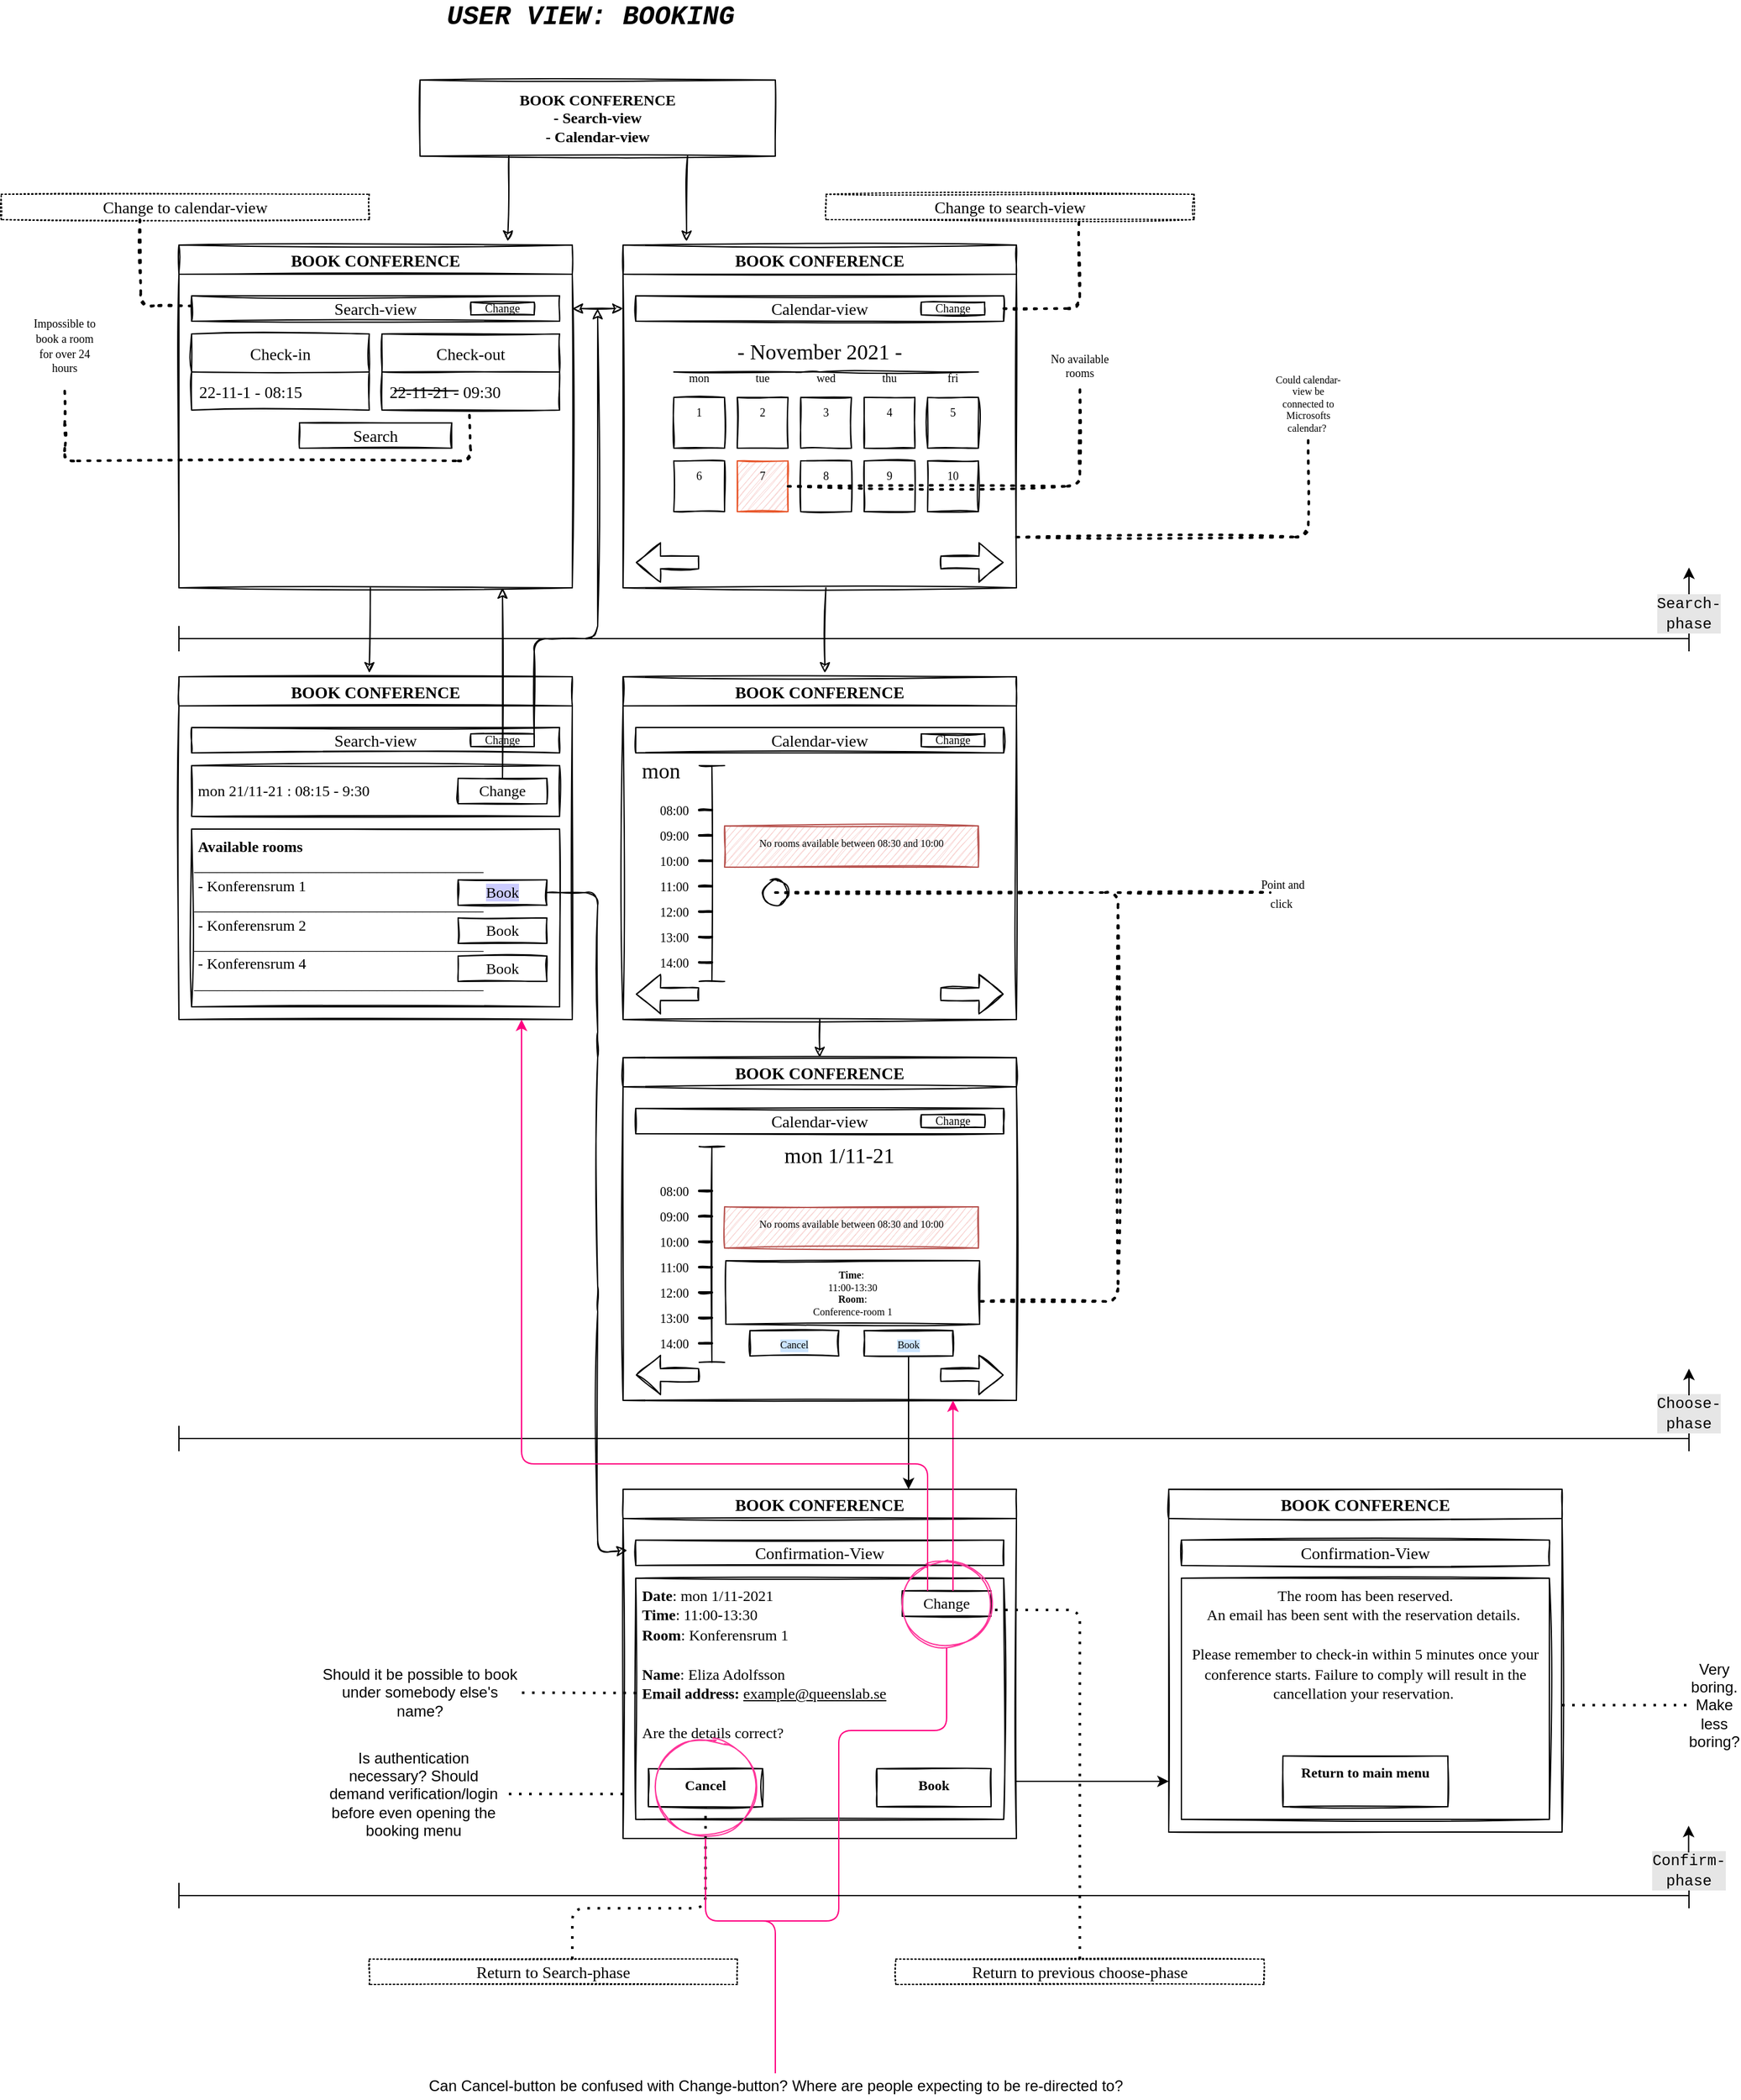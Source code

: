 <mxfile version="14.6.0" type="github"><diagram id="JXZrnU6dK3xMpxj74gyy" name="Page-1"><mxGraphModel dx="4169" dy="1235" grid="0" gridSize="10" guides="1" tooltips="1" connect="1" arrows="1" fold="1" page="1" pageScale="1" pageWidth="827" pageHeight="1169" math="0" shadow="0"><root><mxCell id="0"/><mxCell id="1" parent="0"/><mxCell id="f3gWGGdjy4NmoF_1Ozcr-5" value="BOOK CONFERENCE" style="swimlane;fontFamily=Verdana;fontSize=13;rounded=0;sketch=1;" parent="1" vertex="1"><mxGeometry x="414" y="220" width="310" height="270" as="geometry"/></mxCell><mxCell id="f3gWGGdjy4NmoF_1Ozcr-18" value="Calendar-view" style="whiteSpace=wrap;html=1;fontFamily=Verdana;fontSize=13;rounded=0;sketch=1;" parent="f3gWGGdjy4NmoF_1Ozcr-5" vertex="1"><mxGeometry x="10" y="40" width="290" height="20" as="geometry"/></mxCell><mxCell id="zyLo-k-IU325QEQ1pN6g-35" value="Change" style="rounded=0;whiteSpace=wrap;html=1;fontFamily=Verdana;fontColor=#000000;align=center;verticalAlign=middle;fontSize=9;sketch=1;" parent="f3gWGGdjy4NmoF_1Ozcr-5" vertex="1"><mxGeometry x="235" y="45" width="50" height="10" as="geometry"/></mxCell><mxCell id="zyLo-k-IU325QEQ1pN6g-53" value="- November 2021 -" style="text;html=1;strokeColor=none;fillColor=none;align=center;verticalAlign=middle;whiteSpace=wrap;rounded=0;fontFamily=Verdana;fontSize=17;fontColor=#000000;sketch=1;" parent="f3gWGGdjy4NmoF_1Ozcr-5" vertex="1"><mxGeometry x="20" y="70" width="270" height="30" as="geometry"/></mxCell><mxCell id="zyLo-k-IU325QEQ1pN6g-54" value="" style="endArrow=none;html=1;rounded=1;fontFamily=Courier New;fontSize=21;fontColor=#000000;curved=0;sketch=1;" parent="f3gWGGdjy4NmoF_1Ozcr-5" edge="1"><mxGeometry width="50" height="50" relative="1" as="geometry"><mxPoint x="40" y="100" as="sourcePoint"/><mxPoint x="280" y="100" as="targetPoint"/><Array as="points"><mxPoint x="145" y="100"/></Array></mxGeometry></mxCell><mxCell id="zyLo-k-IU325QEQ1pN6g-103" value="1" style="rounded=0;whiteSpace=wrap;html=1;fontFamily=Verdana;fontSize=9;fontColor=#000000;fillColor=none;align=center;verticalAlign=top;sketch=1;" parent="f3gWGGdjy4NmoF_1Ozcr-5" vertex="1"><mxGeometry x="40" y="120" width="40" height="40" as="geometry"/></mxCell><mxCell id="zyLo-k-IU325QEQ1pN6g-104" value="2" style="rounded=0;whiteSpace=wrap;html=1;fontFamily=Verdana;fontSize=9;fontColor=#000000;fillColor=none;align=center;verticalAlign=top;sketch=1;" parent="f3gWGGdjy4NmoF_1Ozcr-5" vertex="1"><mxGeometry x="90" y="120" width="40" height="40" as="geometry"/></mxCell><mxCell id="zyLo-k-IU325QEQ1pN6g-105" value="3" style="rounded=0;whiteSpace=wrap;html=1;fontFamily=Verdana;fontSize=9;fontColor=#000000;fillColor=none;align=center;verticalAlign=top;sketch=1;" parent="f3gWGGdjy4NmoF_1Ozcr-5" vertex="1"><mxGeometry x="140" y="120" width="40" height="40" as="geometry"/></mxCell><mxCell id="zyLo-k-IU325QEQ1pN6g-106" value="4" style="rounded=0;whiteSpace=wrap;html=1;fontFamily=Verdana;fontSize=9;fontColor=#000000;fillColor=none;align=center;verticalAlign=top;sketch=1;" parent="f3gWGGdjy4NmoF_1Ozcr-5" vertex="1"><mxGeometry x="190" y="120" width="40" height="40" as="geometry"/></mxCell><mxCell id="zyLo-k-IU325QEQ1pN6g-108" value="5" style="rounded=0;whiteSpace=wrap;html=1;fontFamily=Verdana;fontSize=9;fontColor=#000000;fillColor=none;align=center;verticalAlign=top;sketch=1;" parent="f3gWGGdjy4NmoF_1Ozcr-5" vertex="1"><mxGeometry x="240" y="120" width="40" height="40" as="geometry"/></mxCell><mxCell id="zyLo-k-IU325QEQ1pN6g-109" value="6" style="rounded=0;whiteSpace=wrap;html=1;fontFamily=Verdana;fontSize=9;fontColor=#000000;fillColor=none;align=center;verticalAlign=top;sketch=1;" parent="f3gWGGdjy4NmoF_1Ozcr-5" vertex="1"><mxGeometry x="40" y="170" width="40" height="40" as="geometry"/></mxCell><mxCell id="zyLo-k-IU325QEQ1pN6g-110" value="7" style="rounded=0;whiteSpace=wrap;html=1;fontFamily=Verdana;fontSize=9;fillColor=#f8cecc;align=center;verticalAlign=top;strokeColor=#E8562A;sketch=1;" parent="f3gWGGdjy4NmoF_1Ozcr-5" vertex="1"><mxGeometry x="90" y="170" width="40" height="40" as="geometry"/></mxCell><mxCell id="zyLo-k-IU325QEQ1pN6g-111" value="8" style="rounded=0;whiteSpace=wrap;html=1;fontFamily=Verdana;fontSize=9;fontColor=#000000;fillColor=none;align=center;verticalAlign=top;sketch=1;" parent="f3gWGGdjy4NmoF_1Ozcr-5" vertex="1"><mxGeometry x="140" y="170" width="40" height="40" as="geometry"/></mxCell><mxCell id="zyLo-k-IU325QEQ1pN6g-112" value="9" style="rounded=0;whiteSpace=wrap;html=1;fontFamily=Verdana;fontSize=9;fontColor=#000000;fillColor=none;align=center;verticalAlign=top;sketch=1;" parent="f3gWGGdjy4NmoF_1Ozcr-5" vertex="1"><mxGeometry x="190" y="170" width="40" height="40" as="geometry"/></mxCell><mxCell id="zyLo-k-IU325QEQ1pN6g-113" value="10" style="rounded=0;whiteSpace=wrap;html=1;fontFamily=Verdana;fontSize=9;fontColor=#000000;fillColor=none;align=center;verticalAlign=top;sketch=1;" parent="f3gWGGdjy4NmoF_1Ozcr-5" vertex="1"><mxGeometry x="240" y="170" width="40" height="40" as="geometry"/></mxCell><mxCell id="zyLo-k-IU325QEQ1pN6g-114" value="mon" style="text;html=1;strokeColor=none;fillColor=none;align=center;verticalAlign=middle;whiteSpace=wrap;rounded=0;fontFamily=Verdana;fontSize=9;fontColor=#000000;sketch=1;" parent="f3gWGGdjy4NmoF_1Ozcr-5" vertex="1"><mxGeometry x="30" y="90" width="60" height="30" as="geometry"/></mxCell><mxCell id="zyLo-k-IU325QEQ1pN6g-115" value="tue" style="text;html=1;strokeColor=none;fillColor=none;align=center;verticalAlign=middle;whiteSpace=wrap;rounded=0;fontFamily=Verdana;fontSize=9;fontColor=#000000;sketch=1;" parent="f3gWGGdjy4NmoF_1Ozcr-5" vertex="1"><mxGeometry x="80" y="90" width="60" height="30" as="geometry"/></mxCell><mxCell id="zyLo-k-IU325QEQ1pN6g-116" value="wed" style="text;html=1;strokeColor=none;fillColor=none;align=center;verticalAlign=middle;whiteSpace=wrap;rounded=0;fontFamily=Verdana;fontSize=9;fontColor=#000000;sketch=1;" parent="f3gWGGdjy4NmoF_1Ozcr-5" vertex="1"><mxGeometry x="130" y="90" width="60" height="30" as="geometry"/></mxCell><mxCell id="zyLo-k-IU325QEQ1pN6g-118" value="thu" style="text;html=1;strokeColor=none;fillColor=none;align=center;verticalAlign=middle;whiteSpace=wrap;rounded=0;fontFamily=Verdana;fontSize=9;fontColor=#000000;sketch=1;" parent="f3gWGGdjy4NmoF_1Ozcr-5" vertex="1"><mxGeometry x="180" y="90" width="60" height="30" as="geometry"/></mxCell><mxCell id="zyLo-k-IU325QEQ1pN6g-119" value="fri" style="text;html=1;strokeColor=none;fillColor=none;align=center;verticalAlign=middle;whiteSpace=wrap;rounded=0;fontFamily=Verdana;fontSize=9;fontColor=#000000;sketch=1;" parent="f3gWGGdjy4NmoF_1Ozcr-5" vertex="1"><mxGeometry x="230" y="90" width="60" height="30" as="geometry"/></mxCell><mxCell id="J3u3MtIdnGx9U0rs0A85-35" value="" style="shape=flexArrow;endArrow=classic;html=1;rounded=1;fontFamily=Verdana;fontSize=17;fontColor=#000000;curved=0;sketch=1;" parent="f3gWGGdjy4NmoF_1Ozcr-5" edge="1"><mxGeometry width="50" height="50" relative="1" as="geometry"><mxPoint x="60" y="250" as="sourcePoint"/><mxPoint x="10" y="250" as="targetPoint"/></mxGeometry></mxCell><mxCell id="J3u3MtIdnGx9U0rs0A85-36" value="" style="shape=flexArrow;endArrow=classic;html=1;rounded=1;fontFamily=Verdana;fontSize=17;fontColor=#000000;curved=0;sketch=1;" parent="f3gWGGdjy4NmoF_1Ozcr-5" edge="1"><mxGeometry width="50" height="50" relative="1" as="geometry"><mxPoint x="250" y="250" as="sourcePoint"/><mxPoint x="300" y="250" as="targetPoint"/></mxGeometry></mxCell><mxCell id="f3gWGGdjy4NmoF_1Ozcr-19" value="BOOK CONFERENCE" style="swimlane;fontFamily=Verdana;fontSize=13;rounded=0;sketch=1;" parent="1" vertex="1"><mxGeometry x="64" y="220" width="310" height="270" as="geometry"/></mxCell><mxCell id="f3gWGGdjy4NmoF_1Ozcr-20" value="Check-in" style="swimlane;fontStyle=0;childLayout=stackLayout;horizontal=1;startSize=30;horizontalStack=0;resizeParent=1;resizeParentMax=0;resizeLast=0;collapsible=1;marginBottom=0;fontFamily=Verdana;fontSize=13;rounded=0;sketch=1;" parent="f3gWGGdjy4NmoF_1Ozcr-19" vertex="1"><mxGeometry x="10" y="70" width="140" height="60" as="geometry"/></mxCell><mxCell id="f3gWGGdjy4NmoF_1Ozcr-21" value="22-11-1 - 08:15" style="text;strokeColor=none;fillColor=none;align=left;verticalAlign=middle;spacingLeft=4;spacingRight=4;overflow=hidden;points=[[0,0.5],[1,0.5]];portConstraint=eastwest;rotatable=0;fontFamily=Verdana;fontSize=13;rounded=0;sketch=1;" parent="f3gWGGdjy4NmoF_1Ozcr-20" vertex="1"><mxGeometry y="30" width="140" height="30" as="geometry"/></mxCell><mxCell id="f3gWGGdjy4NmoF_1Ozcr-22" value="Check-out" style="swimlane;fontStyle=0;childLayout=stackLayout;horizontal=1;startSize=30;horizontalStack=0;resizeParent=1;resizeParentMax=0;resizeLast=0;collapsible=1;marginBottom=0;fontFamily=Verdana;fontSize=13;rounded=0;sketch=1;" parent="f3gWGGdjy4NmoF_1Ozcr-19" vertex="1"><mxGeometry x="160" y="70" width="140" height="60" as="geometry"/></mxCell><mxCell id="f3gWGGdjy4NmoF_1Ozcr-23" value="22-11-21 - 09:30" style="text;strokeColor=none;fillColor=none;align=left;verticalAlign=middle;spacingLeft=4;spacingRight=4;overflow=hidden;points=[[0,0.5],[1,0.5]];portConstraint=eastwest;rotatable=0;fontFamily=Verdana;fontSize=13;rounded=0;fontColor=#000000;sketch=1;" parent="f3gWGGdjy4NmoF_1Ozcr-22" vertex="1"><mxGeometry y="30" width="140" height="30" as="geometry"/></mxCell><mxCell id="zyLo-k-IU325QEQ1pN6g-11" value="" style="endArrow=none;html=1;rounded=1;fontFamily=Courier New;fontColor=#000000;curved=0;sketch=1;" parent="f3gWGGdjy4NmoF_1Ozcr-22" edge="1"><mxGeometry width="50" height="50" relative="1" as="geometry"><mxPoint x="10" y="44.8" as="sourcePoint"/><mxPoint x="60" y="44.8" as="targetPoint"/></mxGeometry></mxCell><mxCell id="f3gWGGdjy4NmoF_1Ozcr-24" value="Search" style="whiteSpace=wrap;html=1;fontFamily=Verdana;fontSize=13;rounded=0;sketch=1;" parent="f3gWGGdjy4NmoF_1Ozcr-19" vertex="1"><mxGeometry x="95" y="140" width="120" height="20" as="geometry"/></mxCell><mxCell id="f3gWGGdjy4NmoF_1Ozcr-25" value="Search-view" style="whiteSpace=wrap;html=1;fontFamily=Verdana;fontSize=13;rounded=0;sketch=1;" parent="f3gWGGdjy4NmoF_1Ozcr-19" vertex="1"><mxGeometry x="10" y="40" width="290" height="20" as="geometry"/></mxCell><mxCell id="zyLo-k-IU325QEQ1pN6g-36" value="Change" style="rounded=0;whiteSpace=wrap;html=1;fontFamily=Verdana;fontColor=#000000;align=center;verticalAlign=middle;fontSize=9;sketch=1;" parent="f3gWGGdjy4NmoF_1Ozcr-19" vertex="1"><mxGeometry x="230" y="45" width="50" height="10" as="geometry"/></mxCell><mxCell id="f3gWGGdjy4NmoF_1Ozcr-53" value="&lt;font face=&quot;Verdana&quot;&gt;&lt;b&gt;BOOK CONFERENCE&lt;br&gt;- Search-view&lt;br&gt;- Calendar-view&lt;br&gt;&lt;/b&gt;&lt;/font&gt;" style="rounded=0;whiteSpace=wrap;html=1;glass=0;sketch=1;" parent="1" vertex="1"><mxGeometry x="254" y="90" width="280" height="60" as="geometry"/></mxCell><mxCell id="f3gWGGdjy4NmoF_1Ozcr-54" value="" style="endArrow=classic;html=1;rounded=1;curved=0;exitX=0.25;exitY=1;exitDx=0;exitDy=0;entryX=0.836;entryY=-0.011;entryDx=0;entryDy=0;entryPerimeter=0;sketch=1;" parent="1" source="f3gWGGdjy4NmoF_1Ozcr-53" target="f3gWGGdjy4NmoF_1Ozcr-19" edge="1"><mxGeometry width="50" height="50" relative="1" as="geometry"><mxPoint x="364" y="370" as="sourcePoint"/><mxPoint x="414" y="320" as="targetPoint"/></mxGeometry></mxCell><mxCell id="f3gWGGdjy4NmoF_1Ozcr-55" value="" style="endArrow=classic;html=1;rounded=1;curved=0;exitX=0.25;exitY=1;exitDx=0;exitDy=0;entryX=0.836;entryY=-0.011;entryDx=0;entryDy=0;entryPerimeter=0;sketch=1;" parent="1" edge="1"><mxGeometry width="50" height="50" relative="1" as="geometry"><mxPoint x="464.84" y="150" as="sourcePoint"/><mxPoint x="464.0" y="217.14" as="targetPoint"/></mxGeometry></mxCell><mxCell id="f3gWGGdjy4NmoF_1Ozcr-56" value="" style="endArrow=classic;startArrow=classic;html=1;rounded=1;curved=0;sketch=1;" parent="1" edge="1"><mxGeometry width="50" height="50" relative="1" as="geometry"><mxPoint x="374" y="270" as="sourcePoint"/><mxPoint x="414" y="270" as="targetPoint"/></mxGeometry></mxCell><mxCell id="f3gWGGdjy4NmoF_1Ozcr-59" value="Change to search-view" style="whiteSpace=wrap;html=1;fontFamily=Verdana;fontSize=13;rounded=0;dashed=1;dashPattern=1 2;sketch=1;" parent="1" vertex="1"><mxGeometry x="574" y="180" width="290" height="20" as="geometry"/></mxCell><mxCell id="f3gWGGdjy4NmoF_1Ozcr-60" value="Change to calendar-view" style="whiteSpace=wrap;html=1;fontFamily=Verdana;fontSize=13;rounded=0;dashed=1;dashPattern=1 2;sketch=1;" parent="1" vertex="1"><mxGeometry x="-76" y="180" width="290" height="20" as="geometry"/></mxCell><mxCell id="f3gWGGdjy4NmoF_1Ozcr-61" value="" style="endArrow=none;dashed=1;html=1;dashPattern=1 3;strokeWidth=2;rounded=1;curved=0;exitX=1;exitY=0.5;exitDx=0;exitDy=0;entryX=0.687;entryY=1.108;entryDx=0;entryDy=0;entryPerimeter=0;sketch=1;" parent="1" source="f3gWGGdjy4NmoF_1Ozcr-18" target="f3gWGGdjy4NmoF_1Ozcr-59" edge="1"><mxGeometry width="50" height="50" relative="1" as="geometry"><mxPoint x="734" y="270" as="sourcePoint"/><mxPoint x="774" y="210" as="targetPoint"/><Array as="points"><mxPoint x="774" y="270"/></Array></mxGeometry></mxCell><mxCell id="f3gWGGdjy4NmoF_1Ozcr-62" value="" style="endArrow=none;dashed=1;html=1;dashPattern=1 3;strokeWidth=2;rounded=1;curved=0;exitX=0;exitY=0.392;exitDx=0;exitDy=0;entryX=0.687;entryY=1.108;entryDx=0;entryDy=0;entryPerimeter=0;exitPerimeter=0;sketch=1;" parent="1" source="f3gWGGdjy4NmoF_1Ozcr-25" edge="1"><mxGeometry width="50" height="50" relative="1" as="geometry"><mxPoint x="-26" y="267.84" as="sourcePoint"/><mxPoint x="33.23" y="200.0" as="targetPoint"/><Array as="points"><mxPoint x="34" y="267.84"/></Array></mxGeometry></mxCell><mxCell id="zyLo-k-IU325QEQ1pN6g-2" value="" style="endArrow=classic;html=1;rounded=1;curved=0;exitX=0.25;exitY=1;exitDx=0;exitDy=0;entryX=0.836;entryY=-0.011;entryDx=0;entryDy=0;entryPerimeter=0;sketch=1;" parent="1" edge="1"><mxGeometry width="50" height="50" relative="1" as="geometry"><mxPoint x="214.84" y="490" as="sourcePoint"/><mxPoint x="214.0" y="557.03" as="targetPoint"/></mxGeometry></mxCell><mxCell id="zyLo-k-IU325QEQ1pN6g-3" value="" style="endArrow=classic;html=1;rounded=1;curved=0;exitX=0.25;exitY=1;exitDx=0;exitDy=0;entryX=0.836;entryY=-0.011;entryDx=0;entryDy=0;entryPerimeter=0;sketch=1;" parent="1" edge="1"><mxGeometry width="50" height="50" relative="1" as="geometry"><mxPoint x="573.84" y="490" as="sourcePoint"/><mxPoint x="573.0" y="557.03" as="targetPoint"/></mxGeometry></mxCell><mxCell id="zyLo-k-IU325QEQ1pN6g-4" value="BOOK CONFERENCE" style="swimlane;fontFamily=Verdana;fontSize=13;rounded=0;sketch=1;" parent="1" vertex="1"><mxGeometry x="64" y="560" width="310" height="270" as="geometry"/></mxCell><mxCell id="zyLo-k-IU325QEQ1pN6g-10" value="Search-view" style="whiteSpace=wrap;html=1;fontFamily=Verdana;fontSize=13;rounded=0;sketch=1;" parent="zyLo-k-IU325QEQ1pN6g-4" vertex="1"><mxGeometry x="10" y="40" width="290" height="20" as="geometry"/></mxCell><mxCell id="zyLo-k-IU325QEQ1pN6g-25" value="&lt;font face=&quot;Verdana&quot;&gt;&amp;nbsp;mon 21/11-21 : 08:15 - 9:30&lt;/font&gt;" style="rounded=0;whiteSpace=wrap;html=1;fontFamily=Courier New;fontColor=#000000;align=left;sketch=1;" parent="zyLo-k-IU325QEQ1pN6g-4" vertex="1"><mxGeometry x="10" y="70" width="290" height="40" as="geometry"/></mxCell><mxCell id="zyLo-k-IU325QEQ1pN6g-29" value="&lt;font face=&quot;Verdana&quot;&gt;&amp;nbsp;&lt;b&gt;Available&amp;nbsp;rooms&lt;/b&gt;&lt;br&gt;______________________________________&lt;br&gt;&amp;nbsp;- Konferensrum 1&lt;br&gt;______________________________________&lt;br&gt;&amp;nbsp;- Konferensrum 2&lt;br&gt;______________________________________&lt;br&gt;&amp;nbsp;- Konferensrum 4&lt;br&gt;______________________________________&lt;br&gt;&lt;/font&gt;" style="rounded=0;whiteSpace=wrap;html=1;fontFamily=Courier New;fontColor=#000000;align=left;verticalAlign=top;sketch=1;" parent="zyLo-k-IU325QEQ1pN6g-4" vertex="1"><mxGeometry x="10" y="120" width="290" height="140" as="geometry"/></mxCell><mxCell id="zyLo-k-IU325QEQ1pN6g-30" value="Change" style="rounded=0;whiteSpace=wrap;html=1;fontFamily=Verdana;fontColor=#000000;align=center;verticalAlign=middle;sketch=1;" parent="zyLo-k-IU325QEQ1pN6g-4" vertex="1"><mxGeometry x="220" y="80" width="70" height="20" as="geometry"/></mxCell><mxCell id="zyLo-k-IU325QEQ1pN6g-32" value="&lt;span style=&quot;background-color: rgb(204 , 204 , 255)&quot;&gt;Book&lt;/span&gt;" style="whiteSpace=wrap;html=1;fontFamily=Verdana;fontSize=12;rounded=0;sketch=1;" parent="zyLo-k-IU325QEQ1pN6g-4" vertex="1"><mxGeometry x="220" y="160" width="70" height="20" as="geometry"/></mxCell><mxCell id="zyLo-k-IU325QEQ1pN6g-33" value="Book" style="whiteSpace=wrap;html=1;fontFamily=Verdana;fontSize=12;rounded=0;sketch=1;" parent="zyLo-k-IU325QEQ1pN6g-4" vertex="1"><mxGeometry x="220" y="190" width="70" height="20" as="geometry"/></mxCell><mxCell id="zyLo-k-IU325QEQ1pN6g-34" value="Book" style="whiteSpace=wrap;html=1;fontFamily=Verdana;fontSize=12;rounded=0;sketch=1;" parent="zyLo-k-IU325QEQ1pN6g-4" vertex="1"><mxGeometry x="220" y="220" width="70" height="20" as="geometry"/></mxCell><mxCell id="zyLo-k-IU325QEQ1pN6g-44" value="Change" style="rounded=0;whiteSpace=wrap;html=1;fontFamily=Verdana;fontColor=#000000;align=center;verticalAlign=middle;fontSize=9;sketch=1;" parent="zyLo-k-IU325QEQ1pN6g-4" vertex="1"><mxGeometry x="230" y="45" width="50" height="10" as="geometry"/></mxCell><mxCell id="zyLo-k-IU325QEQ1pN6g-31" value="" style="endArrow=classic;html=1;rounded=1;curved=0;exitX=0.5;exitY=0;exitDx=0;exitDy=0;sketch=1;" parent="1" source="zyLo-k-IU325QEQ1pN6g-30" edge="1"><mxGeometry width="50" height="50" relative="1" as="geometry"><mxPoint x="324.84" y="510" as="sourcePoint"/><mxPoint x="319" y="490" as="targetPoint"/></mxGeometry></mxCell><mxCell id="zyLo-k-IU325QEQ1pN6g-37" value="BOOK CONFERENCE" style="swimlane;fontFamily=Verdana;fontSize=13;rounded=0;sketch=1;" parent="1" vertex="1"><mxGeometry x="414" y="560" width="310" height="270" as="geometry"/></mxCell><mxCell id="zyLo-k-IU325QEQ1pN6g-38" value="Calendar-view" style="whiteSpace=wrap;html=1;fontFamily=Verdana;fontSize=13;rounded=0;sketch=1;" parent="zyLo-k-IU325QEQ1pN6g-37" vertex="1"><mxGeometry x="10" y="40" width="290" height="20" as="geometry"/></mxCell><mxCell id="zyLo-k-IU325QEQ1pN6g-43" value="Change" style="rounded=0;whiteSpace=wrap;html=1;fontFamily=Verdana;fontColor=#000000;align=center;verticalAlign=middle;fontSize=9;sketch=1;" parent="zyLo-k-IU325QEQ1pN6g-37" vertex="1"><mxGeometry x="235" y="45" width="50" height="10" as="geometry"/></mxCell><mxCell id="zyLo-k-IU325QEQ1pN6g-123" value="" style="shape=flexArrow;endArrow=classic;html=1;rounded=1;fontFamily=Verdana;fontSize=17;fontColor=#000000;curved=0;sketch=1;" parent="zyLo-k-IU325QEQ1pN6g-37" edge="1"><mxGeometry width="50" height="50" relative="1" as="geometry"><mxPoint x="250" y="250" as="sourcePoint"/><mxPoint x="300" y="250" as="targetPoint"/></mxGeometry></mxCell><mxCell id="zyLo-k-IU325QEQ1pN6g-124" value="" style="shape=flexArrow;endArrow=classic;html=1;rounded=1;fontFamily=Verdana;fontSize=17;fontColor=#000000;curved=0;sketch=1;" parent="zyLo-k-IU325QEQ1pN6g-37" edge="1"><mxGeometry width="50" height="50" relative="1" as="geometry"><mxPoint x="60" y="250" as="sourcePoint"/><mxPoint x="10" y="250" as="targetPoint"/></mxGeometry></mxCell><mxCell id="zyLo-k-IU325QEQ1pN6g-125" value="mon" style="text;html=1;strokeColor=none;fillColor=none;align=center;verticalAlign=middle;whiteSpace=wrap;rounded=0;fontFamily=Verdana;fontSize=17;fontColor=#000000;sketch=1;" parent="zyLo-k-IU325QEQ1pN6g-37" vertex="1"><mxGeometry y="60" width="60" height="30" as="geometry"/></mxCell><mxCell id="zyLo-k-IU325QEQ1pN6g-126" value="" style="shape=crossbar;whiteSpace=wrap;html=1;rounded=1;direction=south;fontFamily=Verdana;fontSize=17;fontColor=#000000;strokeColor=#000000;fillColor=none;align=center;verticalAlign=top;labelBackgroundColor=none;sketch=1;" parent="zyLo-k-IU325QEQ1pN6g-37" vertex="1"><mxGeometry x="60" y="70" width="20" height="170" as="geometry"/></mxCell><mxCell id="zyLo-k-IU325QEQ1pN6g-127" value="" style="line;strokeWidth=2;html=1;rounded=0;labelBackgroundColor=none;fontFamily=Verdana;fontSize=17;fontColor=#000000;fillColor=none;align=center;verticalAlign=top;fontStyle=0;sketch=1;" parent="zyLo-k-IU325QEQ1pN6g-37" vertex="1"><mxGeometry x="60" y="100" width="10" height="10" as="geometry"/></mxCell><mxCell id="zyLo-k-IU325QEQ1pN6g-128" value="08:00" style="text;strokeColor=none;fillColor=none;html=1;fontSize=10;fontStyle=0;verticalAlign=middle;align=center;rounded=0;labelBackgroundColor=none;fontFamily=Verdana;fontColor=#000000;sketch=1;" parent="zyLo-k-IU325QEQ1pN6g-37" vertex="1"><mxGeometry x="20" y="97.5" width="40" height="15" as="geometry"/></mxCell><mxCell id="zyLo-k-IU325QEQ1pN6g-129" value="" style="line;strokeWidth=2;html=1;rounded=0;labelBackgroundColor=none;fontFamily=Verdana;fontSize=17;fontColor=#000000;fillColor=none;align=center;verticalAlign=top;fontStyle=0;sketch=1;" parent="zyLo-k-IU325QEQ1pN6g-37" vertex="1"><mxGeometry x="60" y="120" width="10" height="10" as="geometry"/></mxCell><mxCell id="zyLo-k-IU325QEQ1pN6g-130" value="09:00" style="text;strokeColor=none;fillColor=none;html=1;fontSize=10;fontStyle=0;verticalAlign=middle;align=center;rounded=0;labelBackgroundColor=none;fontFamily=Verdana;fontColor=#000000;sketch=1;" parent="zyLo-k-IU325QEQ1pN6g-37" vertex="1"><mxGeometry x="20" y="117.5" width="40" height="15" as="geometry"/></mxCell><mxCell id="zyLo-k-IU325QEQ1pN6g-142" value="" style="line;strokeWidth=2;html=1;rounded=0;labelBackgroundColor=none;fontFamily=Verdana;fontSize=17;fontColor=#000000;fillColor=none;align=center;verticalAlign=top;fontStyle=0;sketch=1;" parent="zyLo-k-IU325QEQ1pN6g-37" vertex="1"><mxGeometry x="60" y="140" width="10" height="10" as="geometry"/></mxCell><mxCell id="zyLo-k-IU325QEQ1pN6g-143" value="" style="line;strokeWidth=2;html=1;rounded=0;labelBackgroundColor=none;fontFamily=Verdana;fontSize=17;fontColor=#000000;fillColor=none;align=center;verticalAlign=top;fontStyle=0;sketch=1;" parent="zyLo-k-IU325QEQ1pN6g-37" vertex="1"><mxGeometry x="60" y="160" width="10" height="10" as="geometry"/></mxCell><mxCell id="zyLo-k-IU325QEQ1pN6g-144" value="" style="line;strokeWidth=2;html=1;rounded=0;labelBackgroundColor=none;fontFamily=Verdana;fontSize=17;fontColor=#000000;fillColor=none;align=center;verticalAlign=top;fontStyle=0;sketch=1;" parent="zyLo-k-IU325QEQ1pN6g-37" vertex="1"><mxGeometry x="60" y="180" width="10" height="10" as="geometry"/></mxCell><mxCell id="zyLo-k-IU325QEQ1pN6g-145" value="" style="line;strokeWidth=2;html=1;rounded=0;labelBackgroundColor=none;fontFamily=Verdana;fontSize=17;fontColor=#000000;fillColor=none;align=center;verticalAlign=top;fontStyle=0;sketch=1;" parent="zyLo-k-IU325QEQ1pN6g-37" vertex="1"><mxGeometry x="60" y="200" width="10" height="10" as="geometry"/></mxCell><mxCell id="zyLo-k-IU325QEQ1pN6g-161" value="" style="line;strokeWidth=2;html=1;rounded=0;labelBackgroundColor=none;fontFamily=Verdana;fontSize=17;fontColor=#000000;fillColor=none;align=center;verticalAlign=top;fontStyle=0;sketch=1;" parent="zyLo-k-IU325QEQ1pN6g-37" vertex="1"><mxGeometry x="60" y="220" width="10" height="10" as="geometry"/></mxCell><mxCell id="zyLo-k-IU325QEQ1pN6g-178" value="10:00" style="text;strokeColor=none;fillColor=none;html=1;fontSize=10;fontStyle=0;verticalAlign=middle;align=center;rounded=0;labelBackgroundColor=none;fontFamily=Verdana;fontColor=#000000;sketch=1;" parent="zyLo-k-IU325QEQ1pN6g-37" vertex="1"><mxGeometry x="20" y="137.5" width="40" height="15" as="geometry"/></mxCell><mxCell id="zyLo-k-IU325QEQ1pN6g-179" value="11:00" style="text;strokeColor=none;fillColor=none;html=1;fontSize=10;fontStyle=0;verticalAlign=middle;align=center;rounded=0;labelBackgroundColor=none;fontFamily=Verdana;fontColor=#000000;sketch=1;" parent="zyLo-k-IU325QEQ1pN6g-37" vertex="1"><mxGeometry x="20" y="157.5" width="40" height="15" as="geometry"/></mxCell><mxCell id="zyLo-k-IU325QEQ1pN6g-180" value="12:00" style="text;strokeColor=none;fillColor=none;html=1;fontSize=10;fontStyle=0;verticalAlign=middle;align=center;rounded=0;labelBackgroundColor=none;fontFamily=Verdana;fontColor=#000000;sketch=1;" parent="zyLo-k-IU325QEQ1pN6g-37" vertex="1"><mxGeometry x="20" y="177.5" width="40" height="15" as="geometry"/></mxCell><mxCell id="zyLo-k-IU325QEQ1pN6g-181" value="13:00" style="text;strokeColor=none;fillColor=none;html=1;fontSize=10;fontStyle=0;verticalAlign=middle;align=center;rounded=0;labelBackgroundColor=none;fontFamily=Verdana;fontColor=#000000;sketch=1;" parent="zyLo-k-IU325QEQ1pN6g-37" vertex="1"><mxGeometry x="20" y="197.5" width="40" height="15" as="geometry"/></mxCell><mxCell id="zyLo-k-IU325QEQ1pN6g-182" value="14:00" style="text;strokeColor=none;fillColor=none;html=1;fontSize=10;fontStyle=0;verticalAlign=middle;align=center;rounded=0;labelBackgroundColor=none;fontFamily=Verdana;fontColor=#000000;sketch=1;" parent="zyLo-k-IU325QEQ1pN6g-37" vertex="1"><mxGeometry x="20" y="217.5" width="40" height="15" as="geometry"/></mxCell><mxCell id="zyLo-k-IU325QEQ1pN6g-184" value="&lt;font style=&quot;font-size: 8px&quot;&gt;No rooms available between 08:30 and 10:00&lt;/font&gt;" style="rounded=0;whiteSpace=wrap;html=1;labelBackgroundColor=none;fontFamily=Verdana;fontSize=10;strokeColor=#b85450;fillColor=#f8cecc;align=center;verticalAlign=top;sketch=1;" parent="zyLo-k-IU325QEQ1pN6g-37" vertex="1"><mxGeometry x="80" y="117.5" width="200" height="32.5" as="geometry"/></mxCell><mxCell id="J3u3MtIdnGx9U0rs0A85-2" value="" style="ellipse;whiteSpace=wrap;html=1;aspect=fixed;sketch=1;" parent="zyLo-k-IU325QEQ1pN6g-37" vertex="1"><mxGeometry x="110" y="160" width="20" height="20" as="geometry"/></mxCell><mxCell id="zyLo-k-IU325QEQ1pN6g-50" value="&lt;font face=&quot;Courier New&quot; size=&quot;1&quot;&gt;&lt;i&gt;&lt;b style=&quot;font-size: 21px&quot;&gt;USER VIEW: BOOKING&lt;/b&gt;&lt;/i&gt;&lt;/font&gt;" style="text;html=1;align=center;verticalAlign=middle;resizable=0;points=[];autosize=1;strokeColor=none;fillColor=none;fontSize=9;fontFamily=Verdana;fontColor=#000000;sketch=1;" parent="1" vertex="1"><mxGeometry x="268" y="30" width="240" height="20" as="geometry"/></mxCell><mxCell id="zyLo-k-IU325QEQ1pN6g-52" value="" style="endArrow=classic;html=1;rounded=1;curved=0;exitX=0.5;exitY=0;exitDx=0;exitDy=0;sketch=1;" parent="1" edge="1"><mxGeometry width="50" height="50" relative="1" as="geometry"><mxPoint x="344" y="610" as="sourcePoint"/><mxPoint x="394" y="270" as="targetPoint"/><Array as="points"><mxPoint x="344" y="530"/><mxPoint x="394" y="530"/></Array></mxGeometry></mxCell><mxCell id="zyLo-k-IU325QEQ1pN6g-101" value="" style="endArrow=none;dashed=1;html=1;dashPattern=1 3;strokeWidth=2;rounded=1;fontFamily=Courier New;fontSize=14;fontColor=#000000;curved=0;entryX=0.492;entryY=1.029;entryDx=0;entryDy=0;entryPerimeter=0;sketch=1;" parent="1" target="f3gWGGdjy4NmoF_1Ozcr-23" edge="1"><mxGeometry width="50" height="50" relative="1" as="geometry"><mxPoint x="-26" y="335" as="sourcePoint"/><mxPoint x="294" y="390" as="targetPoint"/><Array as="points"><mxPoint x="-26" y="370"/><mxPoint x="-26" y="390"/><mxPoint x="294" y="390"/></Array></mxGeometry></mxCell><mxCell id="zyLo-k-IU325QEQ1pN6g-102" value="&lt;font face=&quot;Verdana&quot;&gt;&lt;span style=&quot;font-style: normal&quot;&gt;Impossible to book a room for over 24 hours&lt;/span&gt;&lt;/font&gt;" style="text;html=1;strokeColor=none;fillColor=none;align=center;verticalAlign=middle;whiteSpace=wrap;rounded=0;fontFamily=Courier New;fontSize=9;fontColor=#000000;fontStyle=2;sketch=1;" parent="1" vertex="1"><mxGeometry x="-56" y="260" width="60" height="80" as="geometry"/></mxCell><mxCell id="zyLo-k-IU325QEQ1pN6g-120" value="" style="endArrow=none;dashed=1;html=1;dashPattern=1 3;strokeWidth=2;rounded=1;fontFamily=Verdana;fontSize=9;fontColor=#000000;curved=0;exitX=1;exitY=0.5;exitDx=0;exitDy=0;sketch=1;" parent="1" source="zyLo-k-IU325QEQ1pN6g-110" edge="1"><mxGeometry width="50" height="50" relative="1" as="geometry"><mxPoint x="544" y="400" as="sourcePoint"/><mxPoint x="774" y="330" as="targetPoint"/><Array as="points"><mxPoint x="774" y="410"/></Array></mxGeometry></mxCell><mxCell id="zyLo-k-IU325QEQ1pN6g-122" value="No available rooms" style="text;html=1;strokeColor=none;fillColor=none;align=center;verticalAlign=middle;whiteSpace=wrap;rounded=0;fontFamily=Verdana;fontSize=9;fontColor=#000000;sketch=1;" parent="1" vertex="1"><mxGeometry x="744" y="300" width="60" height="30" as="geometry"/></mxCell><mxCell id="zyLo-k-IU325QEQ1pN6g-185" value="" style="endArrow=none;dashed=1;html=1;dashPattern=1 3;strokeWidth=2;rounded=1;fontFamily=Verdana;fontSize=9;fontColor=#000000;curved=0;exitX=1;exitY=0.5;exitDx=0;exitDy=0;sketch=1;" parent="1" edge="1"><mxGeometry width="50" height="50" relative="1" as="geometry"><mxPoint x="724" y="450" as="sourcePoint"/><mxPoint x="954" y="370" as="targetPoint"/><Array as="points"><mxPoint x="954" y="450"/></Array></mxGeometry></mxCell><mxCell id="zyLo-k-IU325QEQ1pN6g-186" value="Could calendar-view be connected to Microsofts calendar?&amp;nbsp;" style="text;html=1;strokeColor=none;fillColor=none;align=center;verticalAlign=middle;whiteSpace=wrap;rounded=0;labelBackgroundColor=none;fontFamily=Verdana;fontSize=8;fontColor=#000000;sketch=1;" parent="1" vertex="1"><mxGeometry x="924" y="330" width="60" height="30" as="geometry"/></mxCell><mxCell id="zyLo-k-IU325QEQ1pN6g-187" value="BOOK CONFERENCE" style="swimlane;fontFamily=Verdana;fontSize=13;rounded=0;sketch=1;" parent="1" vertex="1"><mxGeometry x="414" y="860" width="310" height="270" as="geometry"/></mxCell><mxCell id="zyLo-k-IU325QEQ1pN6g-188" value="Calendar-view" style="whiteSpace=wrap;html=1;fontFamily=Verdana;fontSize=13;rounded=0;sketch=1;" parent="zyLo-k-IU325QEQ1pN6g-187" vertex="1"><mxGeometry x="10" y="40" width="290" height="20" as="geometry"/></mxCell><mxCell id="zyLo-k-IU325QEQ1pN6g-189" value="Change" style="rounded=0;whiteSpace=wrap;html=1;fontFamily=Verdana;fontColor=#000000;align=center;verticalAlign=middle;fontSize=9;sketch=1;" parent="zyLo-k-IU325QEQ1pN6g-187" vertex="1"><mxGeometry x="235" y="45" width="50" height="10" as="geometry"/></mxCell><mxCell id="zyLo-k-IU325QEQ1pN6g-190" value="" style="shape=flexArrow;endArrow=classic;html=1;rounded=1;fontFamily=Verdana;fontSize=17;fontColor=#000000;curved=0;sketch=1;" parent="zyLo-k-IU325QEQ1pN6g-187" edge="1"><mxGeometry width="50" height="50" relative="1" as="geometry"><mxPoint x="250" y="250" as="sourcePoint"/><mxPoint x="300" y="250" as="targetPoint"/></mxGeometry></mxCell><mxCell id="zyLo-k-IU325QEQ1pN6g-191" value="" style="shape=flexArrow;endArrow=classic;html=1;rounded=1;fontFamily=Verdana;fontSize=17;fontColor=#000000;curved=0;sketch=1;" parent="zyLo-k-IU325QEQ1pN6g-187" edge="1"><mxGeometry width="50" height="50" relative="1" as="geometry"><mxPoint x="60" y="250" as="sourcePoint"/><mxPoint x="10" y="250" as="targetPoint"/></mxGeometry></mxCell><mxCell id="zyLo-k-IU325QEQ1pN6g-192" value="mon 1/11-21" style="text;html=1;strokeColor=none;fillColor=none;align=center;verticalAlign=middle;whiteSpace=wrap;rounded=0;fontFamily=Verdana;fontSize=17;fontColor=#000000;sketch=1;" parent="zyLo-k-IU325QEQ1pN6g-187" vertex="1"><mxGeometry x="106" y="70" width="129" height="15" as="geometry"/></mxCell><mxCell id="zyLo-k-IU325QEQ1pN6g-193" value="" style="shape=crossbar;whiteSpace=wrap;html=1;rounded=1;direction=south;fontFamily=Verdana;fontSize=17;fontColor=#000000;strokeColor=#000000;fillColor=none;align=center;verticalAlign=top;labelBackgroundColor=none;sketch=1;" parent="zyLo-k-IU325QEQ1pN6g-187" vertex="1"><mxGeometry x="60" y="70" width="20" height="170" as="geometry"/></mxCell><mxCell id="zyLo-k-IU325QEQ1pN6g-194" value="" style="line;strokeWidth=2;html=1;rounded=0;labelBackgroundColor=none;fontFamily=Verdana;fontSize=17;fontColor=#000000;fillColor=none;align=center;verticalAlign=top;fontStyle=0;sketch=1;" parent="zyLo-k-IU325QEQ1pN6g-187" vertex="1"><mxGeometry x="60" y="100" width="10" height="10" as="geometry"/></mxCell><mxCell id="zyLo-k-IU325QEQ1pN6g-195" value="08:00" style="text;strokeColor=none;fillColor=none;html=1;fontSize=10;fontStyle=0;verticalAlign=middle;align=center;rounded=0;labelBackgroundColor=none;fontFamily=Verdana;fontColor=#000000;sketch=1;" parent="zyLo-k-IU325QEQ1pN6g-187" vertex="1"><mxGeometry x="20" y="97.5" width="40" height="15" as="geometry"/></mxCell><mxCell id="zyLo-k-IU325QEQ1pN6g-196" value="" style="line;strokeWidth=2;html=1;rounded=0;labelBackgroundColor=none;fontFamily=Verdana;fontSize=17;fontColor=#000000;fillColor=none;align=center;verticalAlign=top;fontStyle=0;sketch=1;" parent="zyLo-k-IU325QEQ1pN6g-187" vertex="1"><mxGeometry x="60" y="120" width="10" height="10" as="geometry"/></mxCell><mxCell id="zyLo-k-IU325QEQ1pN6g-197" value="09:00" style="text;strokeColor=none;fillColor=none;html=1;fontSize=10;fontStyle=0;verticalAlign=middle;align=center;rounded=0;labelBackgroundColor=none;fontFamily=Verdana;fontColor=#000000;sketch=1;" parent="zyLo-k-IU325QEQ1pN6g-187" vertex="1"><mxGeometry x="20" y="117.5" width="40" height="15" as="geometry"/></mxCell><mxCell id="zyLo-k-IU325QEQ1pN6g-198" value="" style="line;strokeWidth=2;html=1;rounded=0;labelBackgroundColor=none;fontFamily=Verdana;fontSize=17;fontColor=#000000;fillColor=none;align=center;verticalAlign=top;fontStyle=0;sketch=1;" parent="zyLo-k-IU325QEQ1pN6g-187" vertex="1"><mxGeometry x="60" y="140" width="10" height="10" as="geometry"/></mxCell><mxCell id="zyLo-k-IU325QEQ1pN6g-199" value="" style="line;strokeWidth=2;html=1;rounded=0;labelBackgroundColor=none;fontFamily=Verdana;fontSize=17;fontColor=#000000;fillColor=none;align=center;verticalAlign=top;fontStyle=0;sketch=1;" parent="zyLo-k-IU325QEQ1pN6g-187" vertex="1"><mxGeometry x="60" y="160" width="10" height="10" as="geometry"/></mxCell><mxCell id="zyLo-k-IU325QEQ1pN6g-200" value="" style="line;strokeWidth=2;html=1;rounded=0;labelBackgroundColor=none;fontFamily=Verdana;fontSize=17;fontColor=#000000;fillColor=none;align=center;verticalAlign=top;fontStyle=0;sketch=1;" parent="zyLo-k-IU325QEQ1pN6g-187" vertex="1"><mxGeometry x="60" y="180" width="10" height="10" as="geometry"/></mxCell><mxCell id="zyLo-k-IU325QEQ1pN6g-201" value="" style="line;strokeWidth=2;html=1;rounded=0;labelBackgroundColor=none;fontFamily=Verdana;fontSize=17;fontColor=#000000;fillColor=none;align=center;verticalAlign=top;fontStyle=0;sketch=1;" parent="zyLo-k-IU325QEQ1pN6g-187" vertex="1"><mxGeometry x="60" y="200" width="10" height="10" as="geometry"/></mxCell><mxCell id="zyLo-k-IU325QEQ1pN6g-202" value="" style="line;strokeWidth=2;html=1;rounded=0;labelBackgroundColor=none;fontFamily=Verdana;fontSize=17;fontColor=#000000;fillColor=none;align=center;verticalAlign=top;fontStyle=0;sketch=1;" parent="zyLo-k-IU325QEQ1pN6g-187" vertex="1"><mxGeometry x="60" y="220" width="10" height="10" as="geometry"/></mxCell><mxCell id="zyLo-k-IU325QEQ1pN6g-203" value="10:00" style="text;strokeColor=none;fillColor=none;html=1;fontSize=10;fontStyle=0;verticalAlign=middle;align=center;rounded=0;labelBackgroundColor=none;fontFamily=Verdana;fontColor=#000000;sketch=1;" parent="zyLo-k-IU325QEQ1pN6g-187" vertex="1"><mxGeometry x="20" y="137.5" width="40" height="15" as="geometry"/></mxCell><mxCell id="zyLo-k-IU325QEQ1pN6g-204" value="11:00" style="text;strokeColor=none;fillColor=none;html=1;fontSize=10;fontStyle=0;verticalAlign=middle;align=center;rounded=0;labelBackgroundColor=none;fontFamily=Verdana;fontColor=#000000;sketch=1;" parent="zyLo-k-IU325QEQ1pN6g-187" vertex="1"><mxGeometry x="20" y="157.5" width="40" height="15" as="geometry"/></mxCell><mxCell id="zyLo-k-IU325QEQ1pN6g-205" value="12:00" style="text;strokeColor=none;fillColor=none;html=1;fontSize=10;fontStyle=0;verticalAlign=middle;align=center;rounded=0;labelBackgroundColor=none;fontFamily=Verdana;fontColor=#000000;sketch=1;" parent="zyLo-k-IU325QEQ1pN6g-187" vertex="1"><mxGeometry x="20" y="177.5" width="40" height="15" as="geometry"/></mxCell><mxCell id="zyLo-k-IU325QEQ1pN6g-206" value="13:00" style="text;strokeColor=none;fillColor=none;html=1;fontSize=10;fontStyle=0;verticalAlign=middle;align=center;rounded=0;labelBackgroundColor=none;fontFamily=Verdana;fontColor=#000000;sketch=1;" parent="zyLo-k-IU325QEQ1pN6g-187" vertex="1"><mxGeometry x="20" y="197.5" width="40" height="15" as="geometry"/></mxCell><mxCell id="zyLo-k-IU325QEQ1pN6g-207" value="14:00" style="text;strokeColor=none;fillColor=none;html=1;fontSize=10;fontStyle=0;verticalAlign=middle;align=center;rounded=0;labelBackgroundColor=none;fontFamily=Verdana;fontColor=#000000;sketch=1;" parent="zyLo-k-IU325QEQ1pN6g-187" vertex="1"><mxGeometry x="20" y="217.5" width="40" height="15" as="geometry"/></mxCell><mxCell id="zyLo-k-IU325QEQ1pN6g-208" value="&lt;font style=&quot;font-size: 8px&quot;&gt;No rooms available between 08:30 and 10:00&lt;/font&gt;" style="rounded=0;whiteSpace=wrap;html=1;labelBackgroundColor=none;fontFamily=Verdana;fontSize=10;strokeColor=#b85450;fillColor=#f8cecc;align=center;verticalAlign=top;sketch=1;" parent="zyLo-k-IU325QEQ1pN6g-187" vertex="1"><mxGeometry x="80" y="117.5" width="200" height="32.5" as="geometry"/></mxCell><mxCell id="zyLo-k-IU325QEQ1pN6g-209" value="&lt;b&gt;Time&lt;/b&gt;:&amp;nbsp;&lt;br&gt;11:00-13:30&lt;br&gt;&lt;b&gt;Room&lt;/b&gt;:&lt;br&gt;Conference-room 1" style="rounded=0;whiteSpace=wrap;html=1;labelBackgroundColor=none;fontFamily=Verdana;fontSize=8;fontColor=#000000;strokeColor=#000000;fillColor=none;align=center;verticalAlign=top;sketch=1;" parent="zyLo-k-IU325QEQ1pN6g-187" vertex="1"><mxGeometry x="81" y="160" width="200" height="50" as="geometry"/></mxCell><mxCell id="zyLo-k-IU325QEQ1pN6g-211" value="Book" style="rounded=0;whiteSpace=wrap;html=1;labelBackgroundColor=#CCE5FF;fontFamily=Verdana;fontSize=8;fontColor=#000000;strokeColor=#000000;fillColor=none;align=center;verticalAlign=top;sketch=1;" parent="zyLo-k-IU325QEQ1pN6g-187" vertex="1"><mxGeometry x="190" y="215" width="70" height="20" as="geometry"/></mxCell><mxCell id="zyLo-k-IU325QEQ1pN6g-212" value="Cancel" style="rounded=0;whiteSpace=wrap;html=1;labelBackgroundColor=#CCE5FF;fontFamily=Verdana;fontSize=8;fontColor=#000000;strokeColor=#000000;fillColor=none;align=center;verticalAlign=top;sketch=1;" parent="zyLo-k-IU325QEQ1pN6g-187" vertex="1"><mxGeometry x="100" y="215" width="70" height="20" as="geometry"/></mxCell><mxCell id="zyLo-k-IU325QEQ1pN6g-213" value="" style="endArrow=classic;html=1;rounded=1;fontFamily=Verdana;fontSize=8;fontColor=#000000;curved=0;entryX=0.5;entryY=0;entryDx=0;entryDy=0;exitX=0.5;exitY=1;exitDx=0;exitDy=0;sketch=1;" parent="1" source="zyLo-k-IU325QEQ1pN6g-37" target="zyLo-k-IU325QEQ1pN6g-187" edge="1"><mxGeometry width="50" height="50" relative="1" as="geometry"><mxPoint x="504" y="870" as="sourcePoint"/><mxPoint x="554" y="820" as="targetPoint"/></mxGeometry></mxCell><mxCell id="zyLo-k-IU325QEQ1pN6g-215" value="" style="endArrow=none;dashed=1;html=1;dashPattern=1 3;strokeWidth=2;rounded=1;fontFamily=Verdana;fontSize=8;fontColor=#000000;curved=0;entryX=1;entryY=0.64;entryDx=0;entryDy=0;entryPerimeter=0;sketch=1;" parent="1" target="zyLo-k-IU325QEQ1pN6g-209" edge="1"><mxGeometry width="50" height="50" relative="1" as="geometry"><mxPoint x="534" y="730" as="sourcePoint"/><mxPoint x="814" y="730" as="targetPoint"/><Array as="points"><mxPoint x="804" y="730"/><mxPoint x="804" y="1052"/></Array></mxGeometry></mxCell><mxCell id="J3u3MtIdnGx9U0rs0A85-3" value="" style="endArrow=none;dashed=1;html=1;dashPattern=1 3;strokeWidth=2;sketch=1;" parent="1" edge="1"><mxGeometry width="50" height="50" relative="1" as="geometry"><mxPoint x="804" y="730" as="sourcePoint"/><mxPoint x="924" y="730" as="targetPoint"/></mxGeometry></mxCell><mxCell id="J3u3MtIdnGx9U0rs0A85-5" value="&lt;font face=&quot;Verdana&quot; style=&quot;font-size: 9px&quot;&gt;Point and click&amp;nbsp;&lt;/font&gt;" style="text;html=1;strokeColor=none;fillColor=none;align=center;verticalAlign=middle;whiteSpace=wrap;rounded=0;sketch=1;" parent="1" vertex="1"><mxGeometry x="914" y="720" width="40" height="20" as="geometry"/></mxCell><mxCell id="J3u3MtIdnGx9U0rs0A85-6" value="" style="endArrow=classic;html=1;exitX=1;exitY=0.5;exitDx=0;exitDy=0;sketch=1;entryX=-0.023;entryY=0.406;entryDx=0;entryDy=0;entryPerimeter=0;" parent="1" source="zyLo-k-IU325QEQ1pN6g-32" target="J3u3MtIdnGx9U0rs0A85-8" edge="1"><mxGeometry width="50" height="50" relative="1" as="geometry"><mxPoint x="394" y="730" as="sourcePoint"/><mxPoint x="304" y="1210" as="targetPoint"/><Array as="points"><mxPoint x="394" y="730"/><mxPoint x="394" y="850"/><mxPoint x="394" y="1050"/><mxPoint x="394" y="1250"/></Array></mxGeometry></mxCell><mxCell id="J3u3MtIdnGx9U0rs0A85-7" value="BOOK CONFERENCE" style="swimlane;fontFamily=Verdana;fontSize=13;rounded=0;sketch=1;" parent="1" vertex="1"><mxGeometry x="414" y="1200" width="310" height="275" as="geometry"/></mxCell><mxCell id="J3u3MtIdnGx9U0rs0A85-8" value="Confirmation-View" style="whiteSpace=wrap;html=1;fontFamily=Verdana;fontSize=13;rounded=0;sketch=1;" parent="J3u3MtIdnGx9U0rs0A85-7" vertex="1"><mxGeometry x="10" y="40" width="290" height="20" as="geometry"/></mxCell><mxCell id="J3u3MtIdnGx9U0rs0A85-9" value="&lt;font face=&quot;Verdana&quot;&gt;&lt;b&gt;&amp;nbsp;Date&lt;/b&gt;: mon 1/11-2021&lt;br&gt;&lt;b&gt;&amp;nbsp;Time&lt;/b&gt;: 11:00-13:30&lt;br&gt;&lt;b&gt;&amp;nbsp;Room&lt;/b&gt;: Konferensrum 1&lt;br&gt;&lt;b&gt;&lt;br&gt;&amp;nbsp;Name&lt;/b&gt;: Eliza Adolfsson&lt;br&gt;&lt;b&gt;&amp;nbsp;Email address: &lt;/b&gt;&lt;u&gt;example@queenslab.se&lt;br&gt;&lt;/u&gt;&lt;br&gt;&amp;nbsp;Are the details correct?&lt;br&gt;&lt;/font&gt;" style="rounded=0;whiteSpace=wrap;html=1;fontFamily=Courier New;fontColor=#000000;align=left;sketch=1;verticalAlign=top;" parent="J3u3MtIdnGx9U0rs0A85-7" vertex="1"><mxGeometry x="10" y="70" width="290" height="190" as="geometry"/></mxCell><mxCell id="J3u3MtIdnGx9U0rs0A85-11" value="Change" style="rounded=0;whiteSpace=wrap;html=1;fontFamily=Verdana;fontColor=#000000;align=center;verticalAlign=middle;sketch=1;" parent="J3u3MtIdnGx9U0rs0A85-7" vertex="1"><mxGeometry x="220" y="80" width="70" height="20" as="geometry"/></mxCell><mxCell id="J3u3MtIdnGx9U0rs0A85-37" value="&lt;font style=&quot;font-size: 11px&quot;&gt;&lt;b&gt;Book&lt;/b&gt;&lt;/font&gt;" style="rounded=0;whiteSpace=wrap;html=1;labelBackgroundColor=none;fontFamily=Verdana;fontSize=8;fontColor=#000000;strokeColor=#000000;fillColor=none;align=center;verticalAlign=top;sketch=1;" parent="J3u3MtIdnGx9U0rs0A85-7" vertex="1"><mxGeometry x="200" y="220" width="90" height="30" as="geometry"/></mxCell><mxCell id="J3u3MtIdnGx9U0rs0A85-38" value="&lt;span style=&quot;font-size: 11px&quot;&gt;&lt;b&gt;Cancel&lt;/b&gt;&lt;/span&gt;" style="rounded=0;whiteSpace=wrap;html=1;labelBackgroundColor=none;fontFamily=Verdana;fontSize=8;fontColor=#000000;strokeColor=#000000;fillColor=none;align=center;verticalAlign=top;sketch=1;" parent="J3u3MtIdnGx9U0rs0A85-7" vertex="1"><mxGeometry x="20" y="220" width="90" height="30" as="geometry"/></mxCell><mxCell id="J3u3MtIdnGx9U0rs0A85-49" value="" style="endArrow=classic;html=1;strokeColor=#FF0080;" parent="J3u3MtIdnGx9U0rs0A85-7" edge="1"><mxGeometry width="50" height="50" relative="1" as="geometry"><mxPoint x="260" y="80" as="sourcePoint"/><mxPoint x="260" y="-70" as="targetPoint"/></mxGeometry></mxCell><mxCell id="J3u3MtIdnGx9U0rs0A85-57" value="" style="ellipse;whiteSpace=wrap;html=1;aspect=fixed;shadow=0;labelBackgroundColor=none;sketch=1;fillColor=none;strokeColor=#FF3399;" parent="J3u3MtIdnGx9U0rs0A85-7" vertex="1"><mxGeometry x="25" y="195" width="80" height="80" as="geometry"/></mxCell><mxCell id="J3u3MtIdnGx9U0rs0A85-61" value="" style="ellipse;whiteSpace=wrap;html=1;aspect=fixed;shadow=0;labelBackgroundColor=none;sketch=1;fillColor=none;strokeColor=#FF3399;" parent="J3u3MtIdnGx9U0rs0A85-7" vertex="1"><mxGeometry x="220" y="55" width="70" height="70" as="geometry"/></mxCell><mxCell id="J3u3MtIdnGx9U0rs0A85-62" value="" style="endArrow=none;html=1;strokeColor=#FF0080;entryX=0.5;entryY=1;entryDx=0;entryDy=0;" parent="J3u3MtIdnGx9U0rs0A85-7" edge="1"><mxGeometry width="50" height="50" relative="1" as="geometry"><mxPoint x="110" y="340" as="sourcePoint"/><mxPoint x="255" y="125" as="targetPoint"/><Array as="points"><mxPoint x="130" y="340"/><mxPoint x="170" y="340"/><mxPoint x="170" y="190"/><mxPoint x="255" y="190"/></Array></mxGeometry></mxCell><mxCell id="J3u3MtIdnGx9U0rs0A85-18" value="" style="endArrow=classic;html=1;exitX=0.5;exitY=1;exitDx=0;exitDy=0;" parent="1" source="zyLo-k-IU325QEQ1pN6g-211" edge="1"><mxGeometry width="50" height="50" relative="1" as="geometry"><mxPoint x="514" y="1120" as="sourcePoint"/><mxPoint x="639" y="1200" as="targetPoint"/></mxGeometry></mxCell><mxCell id="J3u3MtIdnGx9U0rs0A85-20" value="" style="endArrow=none;dashed=1;html=1;dashPattern=1 3;strokeWidth=2;" parent="1" target="J3u3MtIdnGx9U0rs0A85-21" edge="1"><mxGeometry width="50" height="50" relative="1" as="geometry"><mxPoint x="414" y="1440" as="sourcePoint"/><mxPoint x="944" y="1340" as="targetPoint"/></mxGeometry></mxCell><mxCell id="J3u3MtIdnGx9U0rs0A85-21" value="Is authentication necessary? Should demand verification/login before even opening the booking menu" style="text;html=1;strokeColor=none;fillColor=none;align=center;verticalAlign=middle;whiteSpace=wrap;rounded=0;sketch=1;" parent="1" vertex="1"><mxGeometry x="174" y="1430" width="150" height="20" as="geometry"/></mxCell><mxCell id="J3u3MtIdnGx9U0rs0A85-22" value="" style="endArrow=none;dashed=1;html=1;dashPattern=1 3;strokeWidth=2;exitX=0.001;exitY=0.476;exitDx=0;exitDy=0;exitPerimeter=0;" parent="1" source="J3u3MtIdnGx9U0rs0A85-9" target="J3u3MtIdnGx9U0rs0A85-23" edge="1"><mxGeometry width="50" height="50" relative="1" as="geometry"><mxPoint x="724" y="1290" as="sourcePoint"/><mxPoint x="874" y="1290" as="targetPoint"/></mxGeometry></mxCell><mxCell id="J3u3MtIdnGx9U0rs0A85-23" value="Should it be possible to book under somebody else's name?" style="text;html=1;strokeColor=none;fillColor=none;align=center;verticalAlign=middle;whiteSpace=wrap;rounded=0;sketch=1;" parent="1" vertex="1"><mxGeometry x="174" y="1350" width="160" height="20" as="geometry"/></mxCell><mxCell id="J3u3MtIdnGx9U0rs0A85-26" value="" style="shape=crossbar;whiteSpace=wrap;html=1;rounded=1;labelBackgroundColor=#E6E6E6;sketch=0;shadow=0;" parent="1" vertex="1"><mxGeometry x="64" y="520" width="1190" height="20" as="geometry"/></mxCell><mxCell id="J3u3MtIdnGx9U0rs0A85-27" value="" style="shape=crossbar;whiteSpace=wrap;html=1;rounded=1;labelBackgroundColor=#E6E6E6;sketch=0;shadow=0;" parent="1" vertex="1"><mxGeometry x="64" y="1150" width="1190" height="20" as="geometry"/></mxCell><mxCell id="J3u3MtIdnGx9U0rs0A85-28" value="" style="shape=crossbar;whiteSpace=wrap;html=1;rounded=1;labelBackgroundColor=#E6E6E6;sketch=0;shadow=0;" parent="1" vertex="1"><mxGeometry x="64" y="1510" width="1190" height="20" as="geometry"/></mxCell><mxCell id="J3u3MtIdnGx9U0rs0A85-29" value="&lt;font face=&quot;Courier New&quot;&gt;Search-phase&lt;/font&gt;" style="text;html=1;strokeColor=none;fillColor=none;align=center;verticalAlign=middle;whiteSpace=wrap;rounded=0;shadow=0;labelBackgroundColor=#E6E6E6;sketch=0;" parent="1" vertex="1"><mxGeometry x="1234" y="500" width="40" height="20" as="geometry"/></mxCell><mxCell id="J3u3MtIdnGx9U0rs0A85-31" value="&lt;font face=&quot;Courier New&quot;&gt;Choose-phase&lt;/font&gt;" style="text;html=1;strokeColor=none;fillColor=none;align=center;verticalAlign=middle;whiteSpace=wrap;rounded=0;shadow=0;labelBackgroundColor=#E6E6E6;sketch=0;" parent="1" vertex="1"><mxGeometry x="1234" y="1130" width="40" height="20" as="geometry"/></mxCell><mxCell id="J3u3MtIdnGx9U0rs0A85-33" value="&lt;font face=&quot;Courier New&quot;&gt;Confirm-phase&lt;/font&gt;" style="text;html=1;strokeColor=none;fillColor=none;align=center;verticalAlign=middle;whiteSpace=wrap;rounded=0;shadow=0;labelBackgroundColor=#E6E6E6;sketch=0;" parent="1" vertex="1"><mxGeometry x="1234" y="1490" width="40" height="20" as="geometry"/></mxCell><mxCell id="J3u3MtIdnGx9U0rs0A85-39" value="" style="endArrow=classic;html=1;" parent="1" edge="1"><mxGeometry width="50" height="50" relative="1" as="geometry"><mxPoint x="724" y="1430" as="sourcePoint"/><mxPoint x="844" y="1430" as="targetPoint"/></mxGeometry></mxCell><mxCell id="J3u3MtIdnGx9U0rs0A85-40" value="BOOK CONFERENCE" style="swimlane;fontFamily=Verdana;fontSize=13;rounded=0;sketch=1;" parent="1" vertex="1"><mxGeometry x="844" y="1200" width="310" height="270" as="geometry"/></mxCell><mxCell id="J3u3MtIdnGx9U0rs0A85-41" value="Confirmation-View" style="whiteSpace=wrap;html=1;fontFamily=Verdana;fontSize=13;rounded=0;sketch=1;" parent="J3u3MtIdnGx9U0rs0A85-40" vertex="1"><mxGeometry x="10" y="40" width="290" height="20" as="geometry"/></mxCell><mxCell id="J3u3MtIdnGx9U0rs0A85-42" value="&lt;div&gt;&lt;font face=&quot;Verdana&quot;&gt;The room has been reserved.&lt;/font&gt;&lt;/div&gt;&lt;div&gt;&lt;font face=&quot;Verdana&quot;&gt;An email has been sent with the reservation details.&amp;nbsp;&lt;/font&gt;&lt;/div&gt;&lt;div&gt;&lt;font face=&quot;Verdana&quot;&gt;&lt;br&gt;&lt;/font&gt;&lt;/div&gt;&lt;div&gt;&lt;font face=&quot;Verdana&quot;&gt;Please remember to check-in within 5 minutes once your conference starts. Failure to comply will result in the cancellation your reservation.&amp;nbsp;&lt;/font&gt;&lt;/div&gt;" style="rounded=0;whiteSpace=wrap;html=1;fontFamily=Courier New;fontColor=#000000;align=center;sketch=1;verticalAlign=top;" parent="J3u3MtIdnGx9U0rs0A85-40" vertex="1"><mxGeometry x="10" y="70" width="290" height="190" as="geometry"/></mxCell><mxCell id="J3u3MtIdnGx9U0rs0A85-44" value="&lt;span style=&quot;font-size: 11px&quot;&gt;&lt;b&gt;Return to main menu&lt;/b&gt;&lt;/span&gt;" style="rounded=0;whiteSpace=wrap;html=1;labelBackgroundColor=none;fontFamily=Verdana;fontSize=8;fontColor=#000000;strokeColor=#000000;fillColor=none;align=center;verticalAlign=top;sketch=1;" parent="J3u3MtIdnGx9U0rs0A85-40" vertex="1"><mxGeometry x="90" y="210" width="130" height="40" as="geometry"/></mxCell><mxCell id="J3u3MtIdnGx9U0rs0A85-47" value="" style="endArrow=none;dashed=1;html=1;dashPattern=1 3;strokeWidth=2;" parent="1" edge="1"><mxGeometry width="50" height="50" relative="1" as="geometry"><mxPoint x="1154" y="1370" as="sourcePoint"/><mxPoint x="1254" y="1370" as="targetPoint"/><Array as="points"><mxPoint x="1214" y="1370"/></Array></mxGeometry></mxCell><mxCell id="J3u3MtIdnGx9U0rs0A85-48" value="Very boring. Make less boring?" style="text;html=1;strokeColor=none;fillColor=none;align=center;verticalAlign=middle;whiteSpace=wrap;rounded=0;shadow=0;labelBackgroundColor=none;sketch=0;" parent="1" vertex="1"><mxGeometry x="1254" y="1360" width="40" height="20" as="geometry"/></mxCell><mxCell id="J3u3MtIdnGx9U0rs0A85-51" value="" style="endArrow=classic;html=1;strokeColor=#FF0080;" parent="1" edge="1"><mxGeometry width="50" height="50" relative="1" as="geometry"><mxPoint x="654" y="1280" as="sourcePoint"/><mxPoint x="334" y="830" as="targetPoint"/><Array as="points"><mxPoint x="654" y="1180"/><mxPoint x="334" y="1180"/></Array></mxGeometry></mxCell><mxCell id="J3u3MtIdnGx9U0rs0A85-53" value="Return to previous choose-phase" style="whiteSpace=wrap;html=1;fontFamily=Verdana;fontSize=13;rounded=0;dashed=1;dashPattern=1 2;sketch=1;" parent="1" vertex="1"><mxGeometry x="629" y="1570" width="290" height="20" as="geometry"/></mxCell><mxCell id="J3u3MtIdnGx9U0rs0A85-54" value="Return to Search-phase" style="whiteSpace=wrap;html=1;fontFamily=Verdana;fontSize=13;rounded=0;dashed=1;dashPattern=1 2;sketch=1;" parent="1" vertex="1"><mxGeometry x="214" y="1570" width="290" height="20" as="geometry"/></mxCell><mxCell id="J3u3MtIdnGx9U0rs0A85-55" value="" style="endArrow=none;dashed=1;html=1;dashPattern=1 3;strokeWidth=2;entryX=1;entryY=0.75;entryDx=0;entryDy=0;" parent="1" target="J3u3MtIdnGx9U0rs0A85-11" edge="1"><mxGeometry width="50" height="50" relative="1" as="geometry"><mxPoint x="774" y="1570" as="sourcePoint"/><mxPoint x="774" y="1290" as="targetPoint"/><Array as="points"><mxPoint x="774" y="1295"/></Array></mxGeometry></mxCell><mxCell id="J3u3MtIdnGx9U0rs0A85-56" value="" style="endArrow=none;dashed=1;html=1;dashPattern=1 3;strokeWidth=2;entryX=0.5;entryY=1;entryDx=0;entryDy=0;" parent="1" target="J3u3MtIdnGx9U0rs0A85-38" edge="1"><mxGeometry width="50" height="50" relative="1" as="geometry"><mxPoint x="374" y="1570" as="sourcePoint"/><mxPoint x="424" y="1520" as="targetPoint"/><Array as="points"><mxPoint x="374" y="1530"/><mxPoint x="479" y="1530"/></Array></mxGeometry></mxCell><mxCell id="J3u3MtIdnGx9U0rs0A85-58" value="" style="endArrow=none;html=1;strokeColor=#FF0080;entryX=0.5;entryY=1;entryDx=0;entryDy=0;" parent="1" target="J3u3MtIdnGx9U0rs0A85-57" edge="1"><mxGeometry width="50" height="50" relative="1" as="geometry"><mxPoint x="534" y="1660" as="sourcePoint"/><mxPoint x="584" y="1610" as="targetPoint"/><Array as="points"><mxPoint x="534" y="1540"/><mxPoint x="479" y="1540"/></Array></mxGeometry></mxCell><mxCell id="J3u3MtIdnGx9U0rs0A85-60" value="Can Cancel-button be confused with Change-button? Where are people expecting to be re-directed to?" style="text;html=1;align=center;verticalAlign=middle;resizable=0;points=[];autosize=1;strokeColor=none;" parent="1" vertex="1"><mxGeometry x="254" y="1660" width="560" height="20" as="geometry"/></mxCell><mxCell id="J3u3MtIdnGx9U0rs0A85-65" value="" style="endArrow=classic;html=1;" parent="1" edge="1"><mxGeometry width="50" height="50" relative="1" as="geometry"><mxPoint x="1254" y="495" as="sourcePoint"/><mxPoint x="1254" y="474" as="targetPoint"/></mxGeometry></mxCell><mxCell id="J3u3MtIdnGx9U0rs0A85-66" value="" style="endArrow=classic;html=1;" parent="1" edge="1"><mxGeometry width="50" height="50" relative="1" as="geometry"><mxPoint x="1254" y="1126" as="sourcePoint"/><mxPoint x="1254" y="1105" as="targetPoint"/></mxGeometry></mxCell><mxCell id="J3u3MtIdnGx9U0rs0A85-67" value="" style="endArrow=classic;html=1;" parent="1" edge="1"><mxGeometry width="50" height="50" relative="1" as="geometry"><mxPoint x="1253.72" y="1486" as="sourcePoint"/><mxPoint x="1253.72" y="1465.0" as="targetPoint"/></mxGeometry></mxCell></root></mxGraphModel></diagram></mxfile>